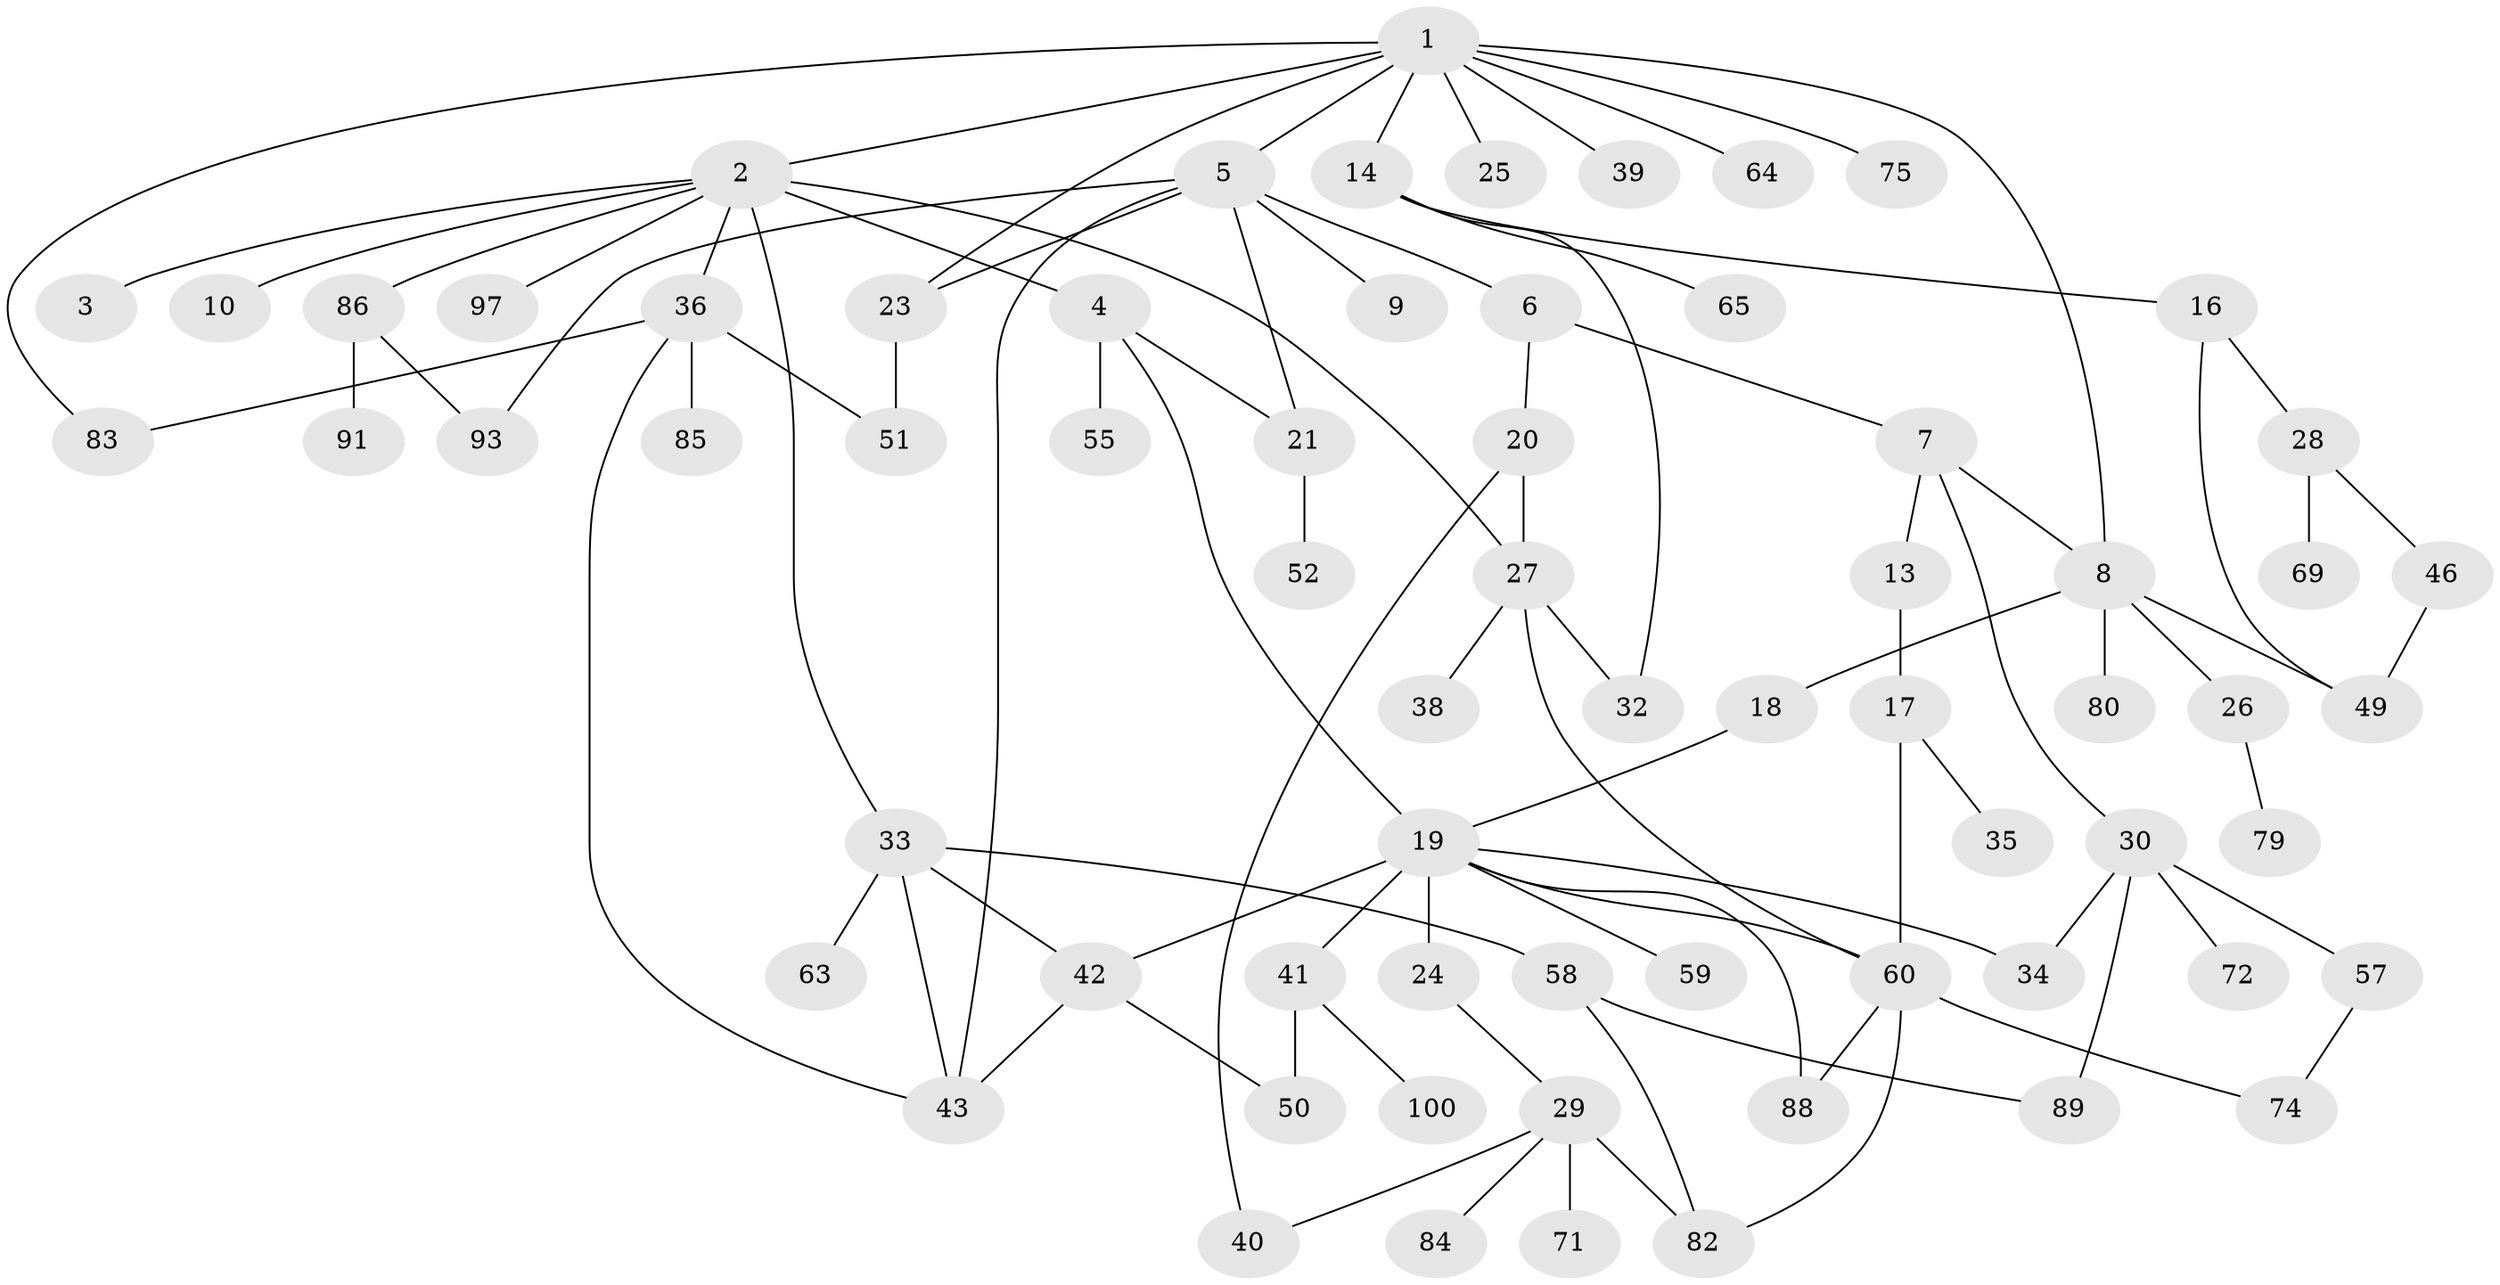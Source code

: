 // original degree distribution, {9: 0.01, 8: 0.01, 1: 0.32, 5: 0.05, 6: 0.04, 3: 0.14, 4: 0.12, 2: 0.31}
// Generated by graph-tools (version 1.1) at 2025/54/02/21/25 11:54:43]
// undirected, 68 vertices, 92 edges
graph export_dot {
graph [start="1"]
  node [color=gray90,style=filled];
  1 [super="+15"];
  2 [super="+12"];
  3;
  4;
  5 [super="+76"];
  6;
  7 [super="+11"];
  8 [super="+66"];
  9;
  10;
  13;
  14 [super="+48"];
  16;
  17 [super="+54"];
  18;
  19 [super="+22"];
  20 [super="+56"];
  21 [super="+73"];
  23 [super="+68"];
  24;
  25;
  26 [super="+78"];
  27 [super="+98"];
  28 [super="+45"];
  29 [super="+37"];
  30 [super="+31"];
  32 [super="+67"];
  33 [super="+61"];
  34 [super="+62"];
  35;
  36 [super="+99"];
  38 [super="+77"];
  39;
  40;
  41 [super="+44"];
  42 [super="+90"];
  43 [super="+53"];
  46 [super="+47"];
  49 [super="+81"];
  50;
  51;
  52;
  55;
  57;
  58 [super="+70"];
  59 [super="+92"];
  60 [super="+87"];
  63;
  64;
  65;
  69;
  71;
  72;
  74 [super="+94"];
  75;
  79 [super="+96"];
  80;
  82 [super="+95"];
  83;
  84;
  85;
  86;
  88;
  89;
  91;
  93;
  97;
  100;
  1 -- 2;
  1 -- 5;
  1 -- 14;
  1 -- 25;
  1 -- 39;
  1 -- 23;
  1 -- 83;
  1 -- 64;
  1 -- 75;
  1 -- 8;
  2 -- 3;
  2 -- 4 [weight=2];
  2 -- 10;
  2 -- 33;
  2 -- 36;
  2 -- 86;
  2 -- 97;
  2 -- 27;
  4 -- 19;
  4 -- 21;
  4 -- 55;
  5 -- 6;
  5 -- 9;
  5 -- 23;
  5 -- 43;
  5 -- 21;
  5 -- 93;
  6 -- 7;
  6 -- 20;
  7 -- 8;
  7 -- 13;
  7 -- 30;
  8 -- 18;
  8 -- 26;
  8 -- 80;
  8 -- 49;
  13 -- 17;
  14 -- 16;
  14 -- 32;
  14 -- 65;
  16 -- 28;
  16 -- 49;
  17 -- 35;
  17 -- 60;
  18 -- 19;
  19 -- 24;
  19 -- 41;
  19 -- 34;
  19 -- 88;
  19 -- 42;
  19 -- 59;
  19 -- 60;
  20 -- 27;
  20 -- 40;
  21 -- 52;
  23 -- 51;
  24 -- 29;
  26 -- 79;
  27 -- 32;
  27 -- 38;
  27 -- 60;
  28 -- 46;
  28 -- 69;
  29 -- 40;
  29 -- 82;
  29 -- 84;
  29 -- 71;
  30 -- 89;
  30 -- 72;
  30 -- 57;
  30 -- 34;
  33 -- 42;
  33 -- 58;
  33 -- 63;
  33 -- 43;
  36 -- 43;
  36 -- 83;
  36 -- 85;
  36 -- 51;
  41 -- 50;
  41 -- 100;
  42 -- 50;
  42 -- 43;
  46 -- 49;
  57 -- 74;
  58 -- 89;
  58 -- 82;
  60 -- 74;
  60 -- 88;
  60 -- 82;
  86 -- 91;
  86 -- 93;
}
